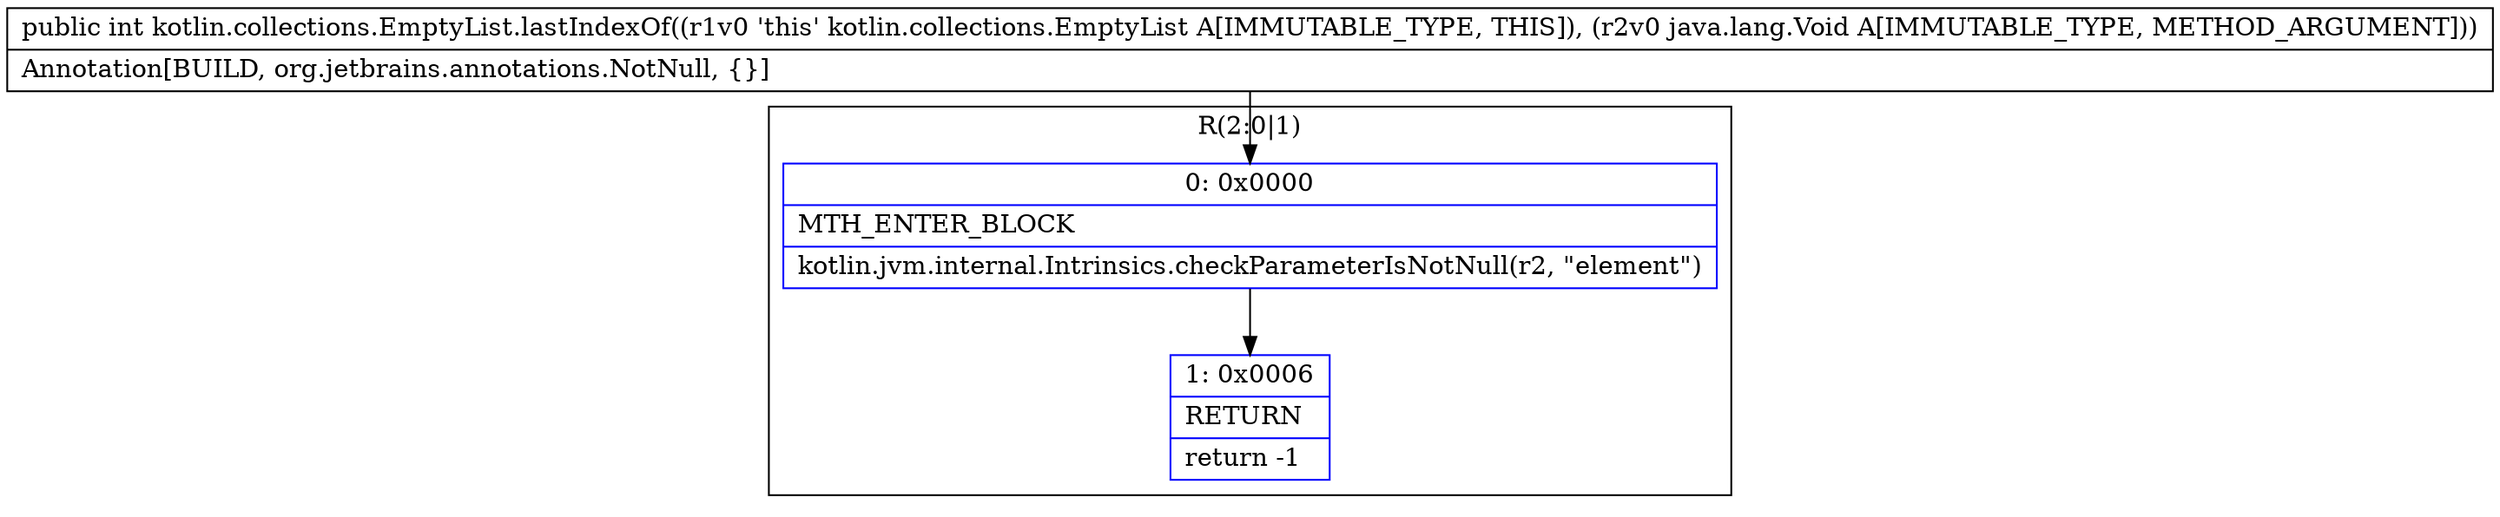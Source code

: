 digraph "CFG forkotlin.collections.EmptyList.lastIndexOf(Ljava\/lang\/Void;)I" {
subgraph cluster_Region_1046975939 {
label = "R(2:0|1)";
node [shape=record,color=blue];
Node_0 [shape=record,label="{0\:\ 0x0000|MTH_ENTER_BLOCK\l|kotlin.jvm.internal.Intrinsics.checkParameterIsNotNull(r2, \"element\")\l}"];
Node_1 [shape=record,label="{1\:\ 0x0006|RETURN\l|return \-1\l}"];
}
MethodNode[shape=record,label="{public int kotlin.collections.EmptyList.lastIndexOf((r1v0 'this' kotlin.collections.EmptyList A[IMMUTABLE_TYPE, THIS]), (r2v0 java.lang.Void A[IMMUTABLE_TYPE, METHOD_ARGUMENT]))  | Annotation[BUILD, org.jetbrains.annotations.NotNull, \{\}]\l}"];
MethodNode -> Node_0;
Node_0 -> Node_1;
}

